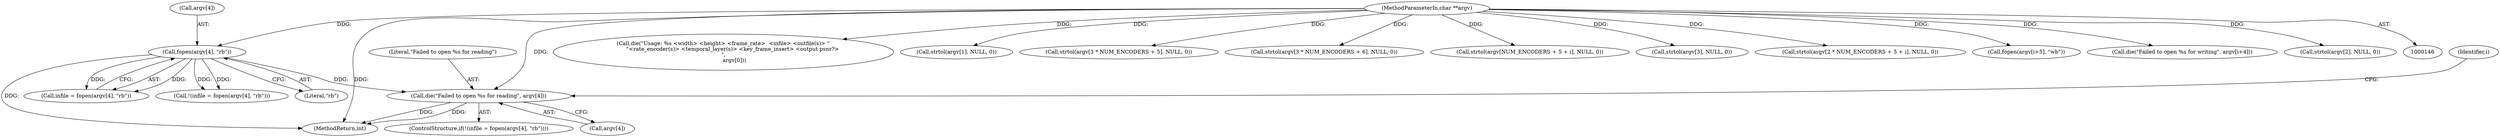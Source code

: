 digraph "0_Android_5a9753fca56f0eeb9f61e342b2fccffc364f9426_22@array" {
"1000293" [label="(Call,die(\"Failed to open %s for reading\", argv[4]))"];
"1000288" [label="(Call,fopen(argv[4], \"rb\"))"];
"1000148" [label="(MethodParameterIn,char **argv)"];
"1000288" [label="(Call,fopen(argv[4], \"rb\"))"];
"1000231" [label="(Call,die(\"Usage: %s <width> <height> <frame_rate>  <infile> <outfile(s)> \"\n            \"<rate_encoder(s)> <temporal_layer(s)> <key_frame_insert> <output psnr?> \n\",\n             argv[0]))"];
"1000242" [label="(Call,strtol(argv[1], NULL, 0))"];
"1000438" [label="(Call,strtol(argv[3 * NUM_ENCODERS + 5], NULL, 0))"];
"1000286" [label="(Call,infile = fopen(argv[4], \"rb\"))"];
"1000450" [label="(Call,strtol(argv[3 * NUM_ENCODERS + 6], NULL, 0))"];
"1000354" [label="(Call,strtol(argv[NUM_ENCODERS + 5 + i], NULL, 0))"];
"1000258" [label="(Call,strtol(argv[3], NULL, 0))"];
"1000148" [label="(MethodParameterIn,char **argv)"];
"1000378" [label="(Call,strtol(argv[2 * NUM_ENCODERS + 5 + i], NULL, 0))"];
"1000326" [label="(Call,fopen(argv[i+5], \"wb\"))"];
"1000289" [label="(Call,argv[4])"];
"1000333" [label="(Call,die(\"Failed to open %s for writing\", argv[i+4]))"];
"1000295" [label="(Call,argv[4])"];
"1000285" [label="(Call,!(infile = fopen(argv[4], \"rb\")))"];
"1000250" [label="(Call,strtol(argv[2], NULL, 0))"];
"1001731" [label="(MethodReturn,int)"];
"1000300" [label="(Identifier,i)"];
"1000292" [label="(Literal,\"rb\")"];
"1000284" [label="(ControlStructure,if(!(infile = fopen(argv[4], \"rb\"))))"];
"1000293" [label="(Call,die(\"Failed to open %s for reading\", argv[4]))"];
"1000294" [label="(Literal,\"Failed to open %s for reading\")"];
"1000293" -> "1000284"  [label="AST: "];
"1000293" -> "1000295"  [label="CFG: "];
"1000294" -> "1000293"  [label="AST: "];
"1000295" -> "1000293"  [label="AST: "];
"1000300" -> "1000293"  [label="CFG: "];
"1000293" -> "1001731"  [label="DDG: "];
"1000293" -> "1001731"  [label="DDG: "];
"1000288" -> "1000293"  [label="DDG: "];
"1000148" -> "1000293"  [label="DDG: "];
"1000288" -> "1000286"  [label="AST: "];
"1000288" -> "1000292"  [label="CFG: "];
"1000289" -> "1000288"  [label="AST: "];
"1000292" -> "1000288"  [label="AST: "];
"1000286" -> "1000288"  [label="CFG: "];
"1000288" -> "1001731"  [label="DDG: "];
"1000288" -> "1000285"  [label="DDG: "];
"1000288" -> "1000285"  [label="DDG: "];
"1000288" -> "1000286"  [label="DDG: "];
"1000288" -> "1000286"  [label="DDG: "];
"1000148" -> "1000288"  [label="DDG: "];
"1000148" -> "1000146"  [label="AST: "];
"1000148" -> "1001731"  [label="DDG: "];
"1000148" -> "1000231"  [label="DDG: "];
"1000148" -> "1000242"  [label="DDG: "];
"1000148" -> "1000250"  [label="DDG: "];
"1000148" -> "1000258"  [label="DDG: "];
"1000148" -> "1000326"  [label="DDG: "];
"1000148" -> "1000333"  [label="DDG: "];
"1000148" -> "1000354"  [label="DDG: "];
"1000148" -> "1000378"  [label="DDG: "];
"1000148" -> "1000438"  [label="DDG: "];
"1000148" -> "1000450"  [label="DDG: "];
}
